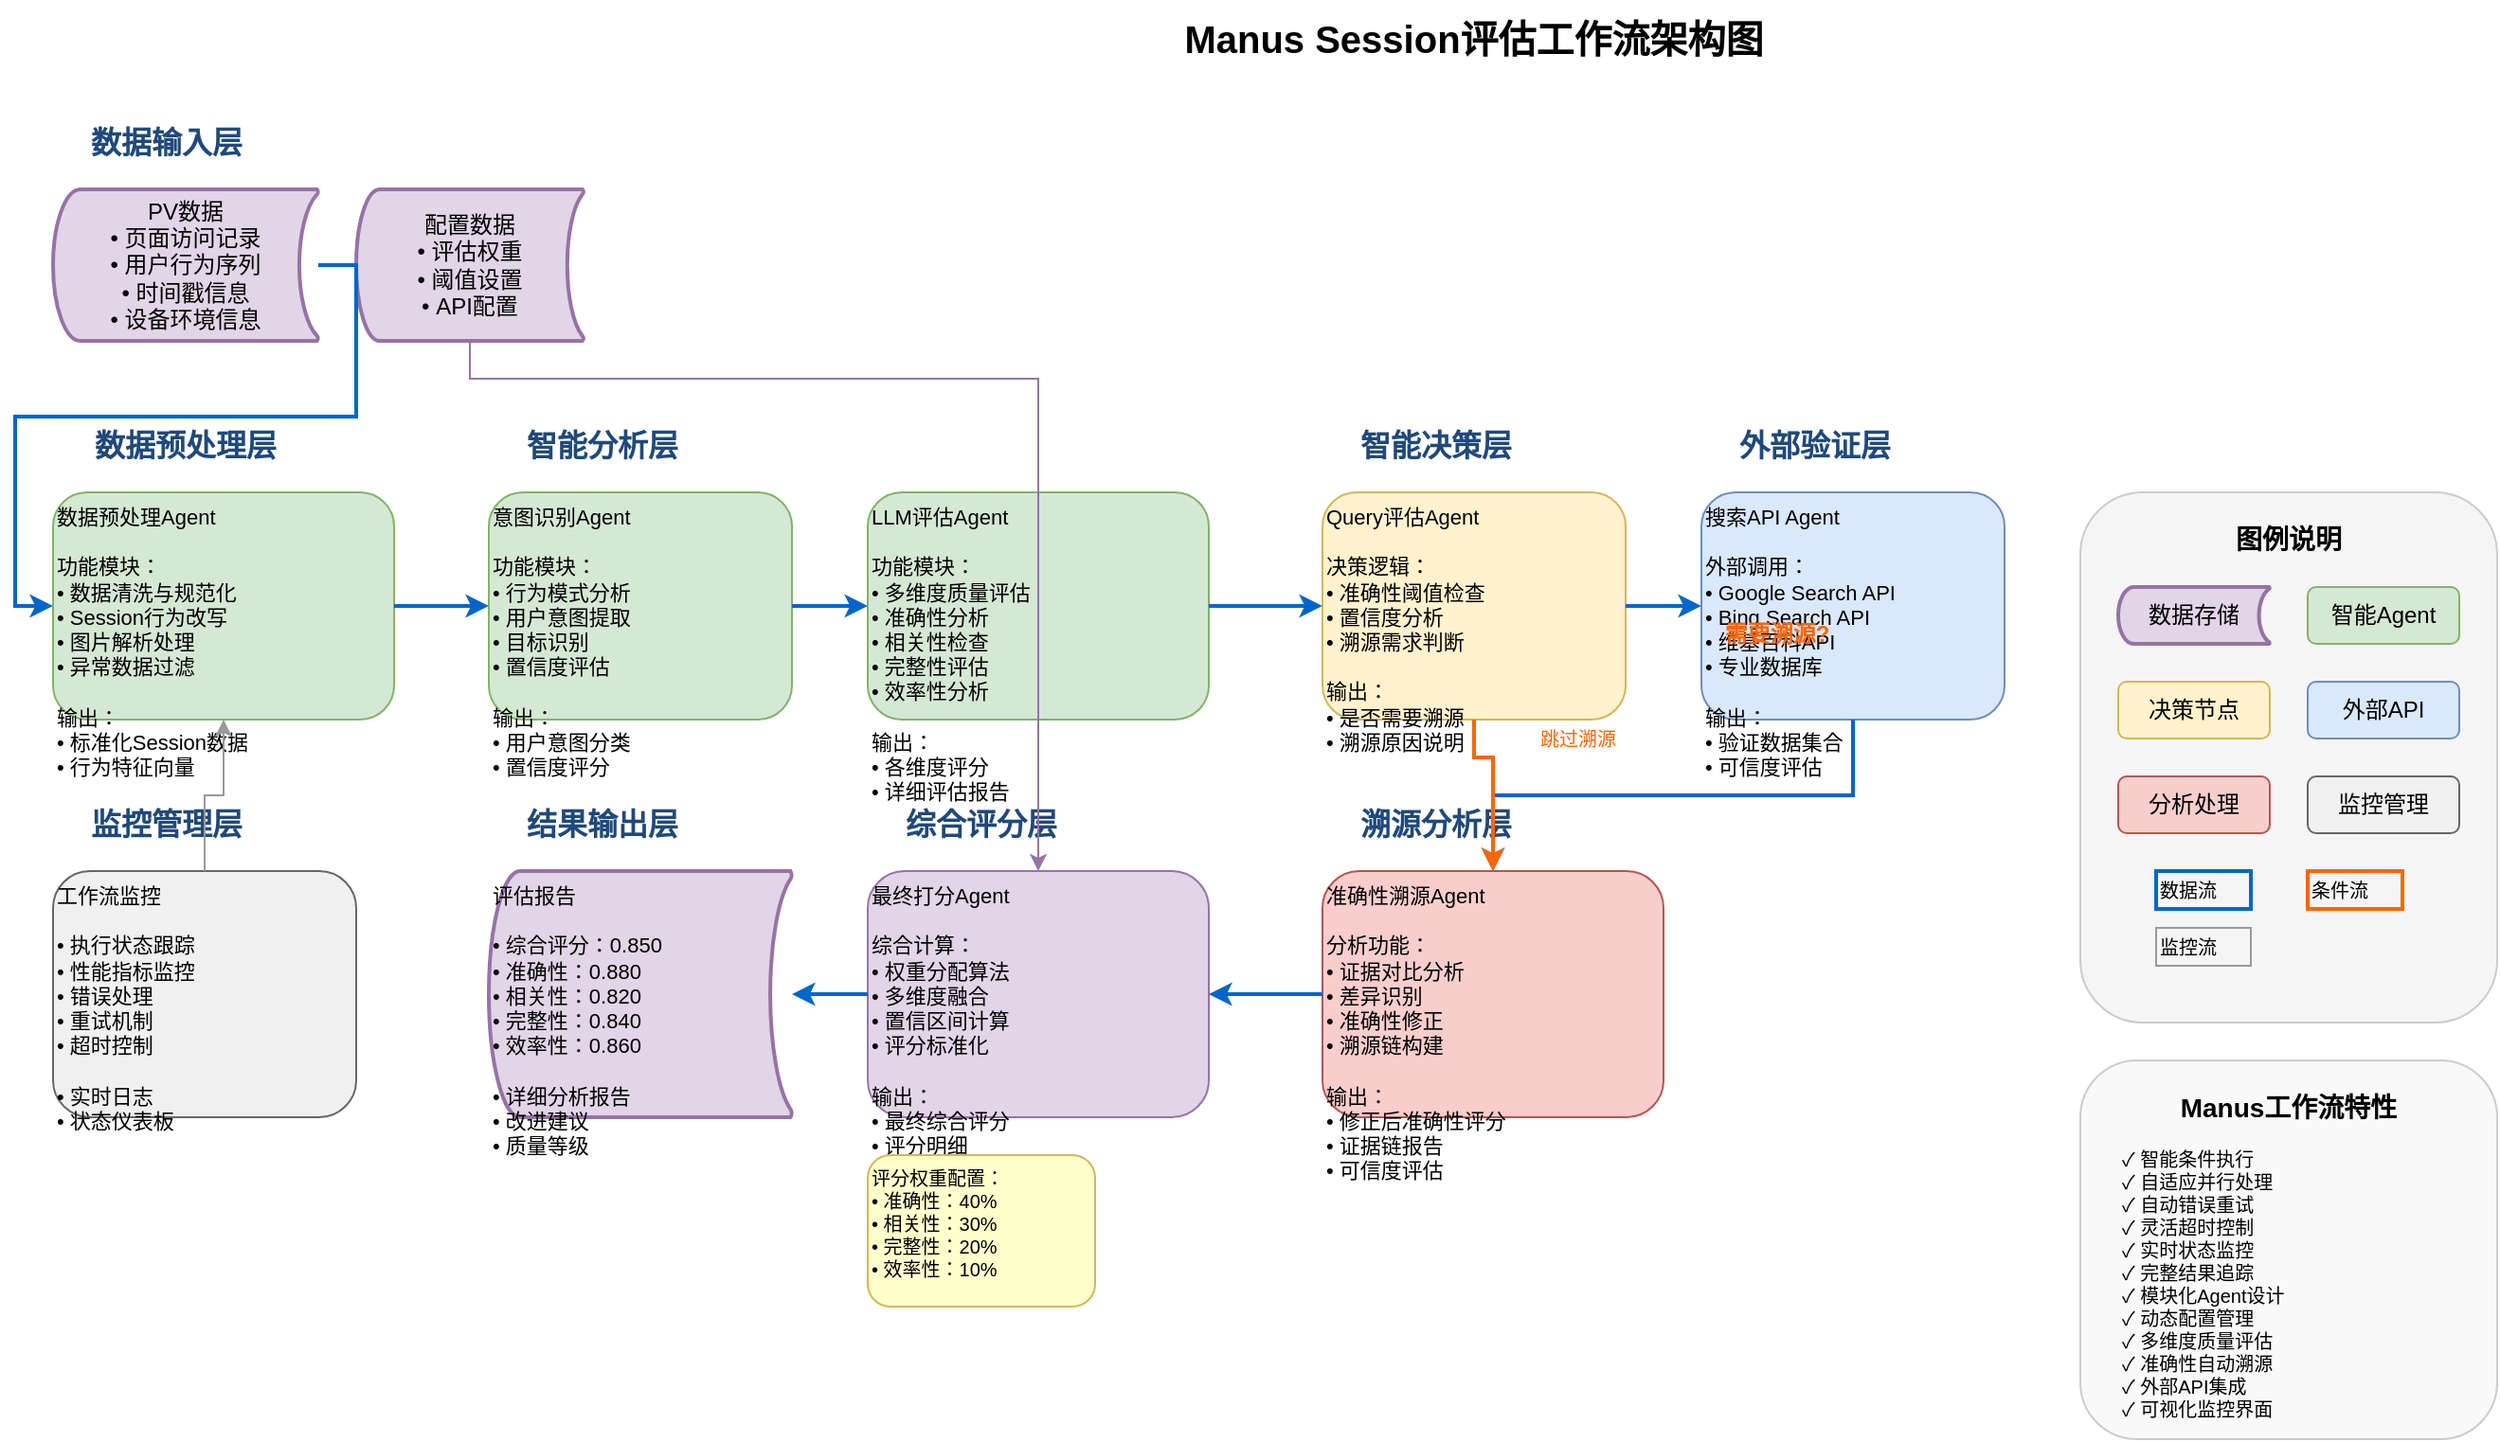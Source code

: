 <mxfile version="22.1.16">
  <diagram name="Manus Session评估工作流架构" id="manus_architecture">
    <mxGraphModel dx="1400" dy="900" grid="1" gridSize="10" guides="1" tooltips="1" connect="1" arrows="1" fold="1" page="1" pageScale="1" pageWidth="1600" pageHeight="1000" math="0" shadow="0">
      <root>
        <mxCell id="0" />
        <mxCell id="1" parent="0" />

        <!-- 标题 -->
        <mxCell id="title" value="Manus Session评估工作流架构图" style="text;html=1;strokeColor=none;fillColor=none;align=center;verticalAlign=middle;whiteSpace=wrap;rounded=0;fontSize=20;fontStyle=1;" vertex="1" parent="1">
          <mxGeometry x="600" y="20" width="400" height="40" as="geometry" />
        </mxCell>

        <!-- 第一层：数据输入层 -->
        <mxCell id="data_layer_title" value="数据输入层" style="text;html=1;strokeColor=none;fillColor=none;align=center;verticalAlign=middle;whiteSpace=wrap;rounded=0;fontSize=16;fontStyle=1;fontColor=#1f497d;" vertex="1" parent="1">
          <mxGeometry x="50" y="80" width="120" height="30" as="geometry" />
        </mxCell>

        <mxCell id="pv_data" value="PV数据&#xa;• 页面访问记录&#xa;• 用户行为序列&#xa;• 时间戳信息&#xa;• 设备环境信息" style="strokeWidth=2;html=1;shape=mxgraph.flowchart.stored_data;whiteSpace=wrap;fillColor=#e1d5e7;strokeColor=#9673a6;fontSize=12;" vertex="1" parent="1">
          <mxGeometry x="50" y="120" width="140" height="80" as="geometry" />
        </mxCell>

        <mxCell id="config_data" value="配置数据&#xa;• 评估权重&#xa;• 阈值设置&#xa;• API配置" style="strokeWidth=2;html=1;shape=mxgraph.flowchart.stored_data;whiteSpace=wrap;fillColor=#e1d5e7;strokeColor=#9673a6;fontSize=12;" vertex="1" parent="1">
          <mxGeometry x="210" y="120" width="120" height="80" as="geometry" />
        </mxCell>

        <!-- 第二层：预处理层 -->
        <mxCell id="preprocessing_layer_title" value="数据预处理层" style="text;html=1;strokeColor=none;fillColor=none;align=center;verticalAlign=middle;whiteSpace=wrap;rounded=0;fontSize=16;fontStyle=1;fontColor=#1f497d;" vertex="1" parent="1">
          <mxGeometry x="50" y="240" width="140" height="30" as="geometry" />
        </mxCell>

        <mxCell id="data_preprocessing_agent" value="数据预处理Agent&#xa;&#xa;功能模块：&#xa;• 数据清洗与规范化&#xa;• Session行为改写&#xa;• 图片解析处理&#xa;• 异常数据过滤&#xa;&#xa;输出：&#xa;• 标准化Session数据&#xa;• 行为特征向量" style="rounded=1;whiteSpace=wrap;html=1;fillColor=#d5e8d4;strokeColor=#82b366;fontSize=11;align=left;verticalAlign=top;" vertex="1" parent="1">
          <mxGeometry x="50" y="280" width="180" height="120" as="geometry" />
        </mxCell>

        <!-- 第三层：分析层 -->
        <mxCell id="analysis_layer_title" value="智能分析层" style="text;html=1;strokeColor=none;fillColor=none;align=center;verticalAlign=middle;whiteSpace=wrap;rounded=0;fontSize=16;fontStyle=1;fontColor=#1f497d;" vertex="1" parent="1">
          <mxGeometry x="280" y="240" width="120" height="30" as="geometry" />
        </mxCell>

        <mxCell id="intent_recognition_agent" value="意图识别Agent&#xa;&#xa;功能模块：&#xa;• 行为模式分析&#xa;• 用户意图提取&#xa;• 目标识别&#xa;• 置信度评估&#xa;&#xa;输出：&#xa;• 用户意图分类&#xa;• 置信度评分" style="rounded=1;whiteSpace=wrap;html=1;fillColor=#d5e8d4;strokeColor=#82b366;fontSize=11;align=left;verticalAlign=top;" vertex="1" parent="1">
          <mxGeometry x="280" y="280" width="160" height="120" as="geometry" />
        </mxCell>

        <mxCell id="llm_evaluation_agent" value="LLM评估Agent&#xa;&#xa;功能模块：&#xa;• 多维度质量评估&#xa;• 准确性分析&#xa;• 相关性检查&#xa;• 完整性评估&#xa;• 效率性分析&#xa;&#xa;输出：&#xa;• 各维度评分&#xa;• 详细评估报告" style="rounded=1;whiteSpace=wrap;html=1;fillColor=#d5e8d4;strokeColor=#82b366;fontSize=11;align=left;verticalAlign=top;" vertex="1" parent="1">
          <mxGeometry x="480" y="280" width="180" height="120" as="geometry" />
        </mxCell>

        <!-- 第四层：决策层 -->
        <mxCell id="decision_layer_title" value="智能决策层" style="text;html=1;strokeColor=none;fillColor=none;align=center;verticalAlign=middle;whiteSpace=wrap;rounded=0;fontSize=16;fontStyle=1;fontColor=#1f497d;" vertex="1" parent="1">
          <mxGeometry x="720" y="240" width="120" height="30" as="geometry" />
        </mxCell>

        <mxCell id="query_assessment_agent" value="Query评估Agent&#xa;&#xa;决策逻辑：&#xa;• 准确性阈值检查&#xa;• 置信度分析&#xa;• 溯源需求判断&#xa;&#xa;输出：&#xa;• 是否需要溯源&#xa;• 溯源原因说明" style="rounded=1;whiteSpace=wrap;html=1;fillColor=#fff2cc;strokeColor=#d6b656;fontSize=11;align=left;verticalAlign=top;" vertex="1" parent="1">
          <mxGeometry x="720" y="280" width="160" height="120" as="geometry" />
        </mxCell>

        <!-- 第五层：验证层 -->
        <mxCell id="verification_layer_title" value="外部验证层" style="text;html=1;strokeColor=none;fillColor=none;align=center;verticalAlign=middle;whiteSpace=wrap;rounded=0;fontSize=16;fontStyle=1;fontColor=#1f497d;" vertex="1" parent="1">
          <mxGeometry x="920" y="240" width="120" height="30" as="geometry" />
        </mxCell>

        <mxCell id="search_api_agent" value="搜索API Agent&#xa;&#xa;外部调用：&#xa;• Google Search API&#xa;• Bing Search API&#xa;• 维基百科API&#xa;• 专业数据库&#xa;&#xa;输出：&#xa;• 验证数据集合&#xa;• 可信度评估" style="rounded=1;whiteSpace=wrap;html=1;fillColor=#dae8fc;strokeColor=#6c8ebf;fontSize=11;align=left;verticalAlign=top;" vertex="1" parent="1">
          <mxGeometry x="920" y="280" width="160" height="120" as="geometry" />
        </mxCell>

        <!-- 第六层：溯源分析层 -->
        <mxCell id="tracing_layer_title" value="溯源分析层" style="text;html=1;strokeColor=none;fillColor=none;align=center;verticalAlign=middle;whiteSpace=wrap;rounded=0;fontSize=16;fontStyle=1;fontColor=#1f497d;" vertex="1" parent="1">
          <mxGeometry x="720" y="440" width="120" height="30" as="geometry" />
        </mxCell>

        <mxCell id="accuracy_tracing_agent" value="准确性溯源Agent&#xa;&#xa;分析功能：&#xa;• 证据对比分析&#xa;• 差异识别&#xa;• 准确性修正&#xa;• 溯源链构建&#xa;&#xa;输出：&#xa;• 修正后准确性评分&#xa;• 证据链报告&#xa;• 可信度评估" style="rounded=1;whiteSpace=wrap;html=1;fillColor=#f8cecc;strokeColor=#b85450;fontSize=11;align=left;verticalAlign=top;" vertex="1" parent="1">
          <mxGeometry x="720" y="480" width="180" height="130" as="geometry" />
        </mxCell>

        <!-- 第七层：综合评分层 -->
        <mxCell id="scoring_layer_title" value="综合评分层" style="text;html=1;strokeColor=none;fillColor=none;align=center;verticalAlign=middle;whiteSpace=wrap;rounded=0;fontSize=16;fontStyle=1;fontColor=#1f497d;" vertex="1" parent="1">
          <mxGeometry x="480" y="440" width="120" height="30" as="geometry" />
        </mxCell>

        <mxCell id="final_scoring_agent" value="最终打分Agent&#xa;&#xa;综合计算：&#xa;• 权重分配算法&#xa;• 多维度融合&#xa;• 置信区间计算&#xa;• 评分标准化&#xa;&#xa;输出：&#xa;• 最终综合评分&#xa;• 评分明细&#xa;• 改进建议" style="rounded=1;whiteSpace=wrap;html=1;fillColor=#e1d5e7;strokeColor=#9673a6;fontSize=11;align=left;verticalAlign=top;" vertex="1" parent="1">
          <mxGeometry x="480" y="480" width="180" height="130" as="geometry" />
        </mxCell>

        <!-- 输出层 -->
        <mxCell id="output_layer_title" value="结果输出层" style="text;html=1;strokeColor=none;fillColor=none;align=center;verticalAlign=middle;whiteSpace=wrap;rounded=0;fontSize=16;fontStyle=1;fontColor=#1f497d;" vertex="1" parent="1">
          <mxGeometry x="280" y="440" width="120" height="30" as="geometry" />
        </mxCell>

        <mxCell id="evaluation_report" value="评估报告&#xa;&#xa;• 综合评分：0.850&#xa;• 准确性：0.880&#xa;• 相关性：0.820&#xa;• 完整性：0.840&#xa;• 效率性：0.860&#xa;&#xa;• 详细分析报告&#xa;• 改进建议&#xa;• 质量等级" style="strokeWidth=2;html=1;shape=mxgraph.flowchart.stored_data;whiteSpace=wrap;fillColor=#e1d5e7;strokeColor=#9673a6;fontSize=11;align=left;verticalAlign=top;" vertex="1" parent="1">
          <mxGeometry x="280" y="480" width="160" height="130" as="geometry" />
        </mxCell>

        <!-- 监控层 -->
        <mxCell id="monitoring_layer_title" value="监控管理层" style="text;html=1;strokeColor=none;fillColor=none;align=center;verticalAlign=middle;whiteSpace=wrap;rounded=0;fontSize=16;fontStyle=1;fontColor=#1f497d;" vertex="1" parent="1">
          <mxGeometry x="50" y="440" width="120" height="30" as="geometry" />
        </mxCell>

        <mxCell id="workflow_monitor" value="工作流监控&#xa;&#xa;• 执行状态跟踪&#xa;• 性能指标监控&#xa;• 错误处理&#xa;• 重试机制&#xa;• 超时控制&#xa;&#xa;• 实时日志&#xa;• 状态仪表板" style="rounded=1;whiteSpace=wrap;html=1;fillColor=#f0f0f0;strokeColor=#666666;fontSize=11;align=left;verticalAlign=top;" vertex="1" parent="1">
          <mxGeometry x="50" y="480" width="160" height="130" as="geometry" />
        </mxCell>

        <!-- 数据流连接线 -->
        <mxCell id="flow1" style="edgeStyle=orthogonalEdgeStyle;rounded=0;orthogonalLoop=1;jettySize=auto;html=1;exitX=1;exitY=0.5;exitDx=0;exitDy=0;exitPerimeter=0;entryX=0;entryY=0.5;entryDx=0;entryDy=0;strokeWidth=2;strokeColor=#0066CC;" edge="1" parent="1" source="pv_data" target="data_preprocessing_agent">
          <mxGeometry relative="1" as="geometry" />
        </mxCell>

        <mxCell id="flow2" style="edgeStyle=orthogonalEdgeStyle;rounded=0;orthogonalLoop=1;jettySize=auto;html=1;exitX=1;exitY=0.5;exitDx=0;exitDy=0;entryX=0;entryY=0.5;entryDx=0;entryDy=0;strokeWidth=2;strokeColor=#0066CC;" edge="1" parent="1" source="data_preprocessing_agent" target="intent_recognition_agent">
          <mxGeometry relative="1" as="geometry" />
        </mxCell>

        <mxCell id="flow3" style="edgeStyle=orthogonalEdgeStyle;rounded=0;orthogonalLoop=1;jettySize=auto;html=1;exitX=1;exitY=0.5;exitDx=0;exitDy=0;entryX=0;entryY=0.5;entryDx=0;entryDy=0;strokeWidth=2;strokeColor=#0066CC;" edge="1" parent="1" source="intent_recognition_agent" target="llm_evaluation_agent">
          <mxGeometry relative="1" as="geometry" />
        </mxCell>

        <mxCell id="flow4" style="edgeStyle=orthogonalEdgeStyle;rounded=0;orthogonalLoop=1;jettySize=auto;html=1;exitX=1;exitY=0.5;exitDx=0;exitDy=0;entryX=0;entryY=0.5;entryDx=0;entryDy=0;strokeWidth=2;strokeColor=#0066CC;" edge="1" parent="1" source="llm_evaluation_agent" target="query_assessment_agent">
          <mxGeometry relative="1" as="geometry" />
        </mxCell>

        <mxCell id="flow5" style="edgeStyle=orthogonalEdgeStyle;rounded=0;orthogonalLoop=1;jettySize=auto;html=1;exitX=1;exitY=0.5;exitDx=0;exitDy=0;entryX=0;entryY=0.5;entryDx=0;entryDy=0;strokeWidth=2;strokeColor=#0066CC;" edge="1" parent="1" source="query_assessment_agent" target="search_api_agent">
          <mxGeometry relative="1" as="geometry" />
        </mxCell>

        <mxCell id="flow6" style="edgeStyle=orthogonalEdgeStyle;rounded=0;orthogonalLoop=1;jettySize=auto;html=1;exitX=0.5;exitY=1;exitDx=0;exitDy=0;entryX=0.5;entryY=0;entryDx=0;entryDy=0;strokeWidth=2;strokeColor=#0066CC;" edge="1" parent="1" source="search_api_agent" target="accuracy_tracing_agent">
          <mxGeometry relative="1" as="geometry" />
        </mxCell>

        <mxCell id="flow7" style="edgeStyle=orthogonalEdgeStyle;rounded=0;orthogonalLoop=1;jettySize=auto;html=1;exitX=0;exitY=0.5;exitDx=0;exitDy=0;entryX=1;entryY=0.5;entryDx=0;entryDy=0;strokeWidth=2;strokeColor=#0066CC;" edge="1" parent="1" source="accuracy_tracing_agent" target="final_scoring_agent">
          <mxGeometry relative="1" as="geometry" />
        </mxCell>

        <mxCell id="flow8" style="edgeStyle=orthogonalEdgeStyle;rounded=0;orthogonalLoop=1;jettySize=auto;html=1;exitX=0;exitY=0.5;exitDx=0;exitDy=0;entryX=1;entryY=0.5;entryDx=0;entryDy=0;entryPerimeter=0;strokeWidth=2;strokeColor=#0066CC;" edge="1" parent="1" source="final_scoring_agent" target="evaluation_report">
          <mxGeometry relative="1" as="geometry" />
        </mxCell>

        <!-- 条件分支 -->
        <mxCell id="condition_branch" style="edgeStyle=orthogonalEdgeStyle;rounded=0;orthogonalLoop=1;jettySize=auto;html=1;exitX=0.5;exitY=1;exitDx=0;exitDy=0;entryX=0.5;entryY=0;entryDx=0;entryDy=0;strokeStyle=dashed;strokeWidth=2;strokeColor=#FF6600;" edge="1" parent="1" source="query_assessment_agent" target="accuracy_tracing_agent">
          <mxGeometry relative="1" as="geometry">
            <Array as="points">
              <mxPoint x="800" y="420" />
              <mxPoint x="810" y="420" />
            </Array>
          </mxGeometry>
        </mxCell>

        <!-- 监控连接 -->
        <mxCell id="monitor_flow1" style="edgeStyle=orthogonalEdgeStyle;rounded=0;orthogonalLoop=1;jettySize=auto;html=1;exitX=0.5;exitY=0;exitDx=0;exitDy=0;entryX=0.5;entryY=1;entryDx=0;entryDy=0;strokeStyle=dotted;strokeWidth=1;strokeColor=#999999;" edge="1" parent="1" source="workflow_monitor" target="data_preprocessing_agent">
          <mxGeometry relative="1" as="geometry" />
        </mxCell>

        <!-- 配置连接 -->
        <mxCell id="config_flow1" style="edgeStyle=orthogonalEdgeStyle;rounded=0;orthogonalLoop=1;jettySize=auto;html=1;exitX=0.5;exitY=1;exitDx=0;exitDy=0;exitPerimeter=0;entryX=0.5;entryY=0;entryDx=0;entryDy=0;strokeStyle=dotted;strokeWidth=1;strokeColor=#9673a6;" edge="1" parent="1" source="config_data" target="final_scoring_agent">
          <mxGeometry relative="1" as="geometry">
            <Array as="points">
              <mxPoint x="270" y="220" />
              <mxPoint x="570" y="220" />
            </Array>
          </mxGeometry>
        </mxCell>

        <!-- 标签说明 -->
        <mxCell id="condition_label" value="需要溯源?" style="text;html=1;strokeColor=none;fillColor=none;align=center;verticalAlign=middle;whiteSpace=wrap;rounded=0;fontStyle=1;fontSize=12;fontColor=#FF6600;" vertex="1" parent="1">
          <mxGeometry x="920" y="340" width="80" height="30" as="geometry" />
        </mxCell>

        <mxCell id="skip_label" value="跳过溯源" style="text;html=1;strokeColor=none;fillColor=none;align=center;verticalAlign=middle;whiteSpace=wrap;rounded=0;fontSize=10;fontColor=#FF6600;" vertex="1" parent="1">
          <mxGeometry x="820" y="400" width="70" height="20" as="geometry" />
        </mxCell>

        <!-- 图例 -->
        <mxCell id="legend_bg" value="" style="rounded=1;whiteSpace=wrap;html=1;fillColor=#f5f5f5;strokeColor=#cccccc;strokeWidth=1;" vertex="1" parent="1">
          <mxGeometry x="1120" y="280" width="220" height="280" as="geometry" />
        </mxCell>

        <mxCell id="legend_title" value="图例说明" style="text;html=1;strokeColor=none;fillColor=none;align=center;verticalAlign=middle;whiteSpace=wrap;rounded=0;fontStyle=1;fontSize=14;" vertex="1" parent="1">
          <mxGeometry x="1180" y="290" width="100" height="30" as="geometry" />
        </mxCell>

        <mxCell id="legend_data" value="数据存储" style="strokeWidth=2;html=1;shape=mxgraph.flowchart.stored_data;whiteSpace=wrap;fillColor=#e1d5e7;strokeColor=#9673a6;" vertex="1" parent="1">
          <mxGeometry x="1140" y="330" width="80" height="30" as="geometry" />
        </mxCell>

        <mxCell id="legend_agent" value="智能Agent" style="rounded=1;whiteSpace=wrap;html=1;fillColor=#d5e8d4;strokeColor=#82b366;" vertex="1" parent="1">
          <mxGeometry x="1240" y="330" width="80" height="30" as="geometry" />
        </mxCell>

        <mxCell id="legend_decision" value="决策节点" style="rounded=1;whiteSpace=wrap;html=1;fillColor=#fff2cc;strokeColor=#d6b656;" vertex="1" parent="1">
          <mxGeometry x="1140" y="380" width="80" height="30" as="geometry" />
        </mxCell>

        <mxCell id="legend_api" value="外部API" style="rounded=1;whiteSpace=wrap;html=1;fillColor=#dae8fc;strokeColor=#6c8ebf;" vertex="1" parent="1">
          <mxGeometry x="1240" y="380" width="80" height="30" as="geometry" />
        </mxCell>

        <mxCell id="legend_analysis" value="分析处理" style="rounded=1;whiteSpace=wrap;html=1;fillColor=#f8cecc;strokeColor=#b85450;" vertex="1" parent="1">
          <mxGeometry x="1140" y="430" width="80" height="30" as="geometry" />
        </mxCell>

        <mxCell id="legend_monitor" value="监控管理" style="rounded=1;whiteSpace=wrap;html=1;fillColor=#f0f0f0;strokeColor=#666666;" vertex="1" parent="1">
          <mxGeometry x="1240" y="430" width="80" height="30" as="geometry" />
        </mxCell>

        <mxCell id="legend_flow" value="数据流" style="text;html=1;strokeColor=#0066CC;fillColor=none;align=left;verticalAlign=middle;whiteSpace=wrap;rounded=0;fontSize=10;strokeWidth=2;" vertex="1" parent="1">
          <mxGeometry x="1160" y="480" width="50" height="20" as="geometry" />
        </mxCell>

        <mxCell id="legend_condition_flow" value="条件流" style="text;html=1;strokeColor=#FF6600;fillColor=none;align=left;verticalAlign=middle;whiteSpace=wrap;rounded=0;fontSize=10;strokeStyle=dashed;strokeWidth=2;" vertex="1" parent="1">
          <mxGeometry x="1240" y="480" width="50" height="20" as="geometry" />
        </mxCell>

        <mxCell id="legend_monitor_flow" value="监控流" style="text;html=1;strokeColor=#999999;fillColor=none;align=left;verticalAlign=middle;whiteSpace=wrap;rounded=0;fontSize=10;strokeStyle=dotted;strokeWidth=1;" vertex="1" parent="1">
          <mxGeometry x="1160" y="510" width="50" height="20" as="geometry" />
        </mxCell>

        <!-- 工作流特性说明 -->
        <mxCell id="features_bg" value="" style="rounded=1;whiteSpace=wrap;html=1;fillColor=#f9f9f9;strokeColor=#cccccc;strokeWidth=1;" vertex="1" parent="1">
          <mxGeometry x="1120" y="580" width="220" height="200" as="geometry" />
        </mxCell>

        <mxCell id="features_title" value="Manus工作流特性" style="text;html=1;strokeColor=none;fillColor=none;align=center;verticalAlign=middle;whiteSpace=wrap;rounded=0;fontStyle=1;fontSize=14;" vertex="1" parent="1">
          <mxGeometry x="1170" y="590" width="120" height="30" as="geometry" />
        </mxCell>

        <mxCell id="features_list" value="✓ 智能条件执行&#xa;✓ 自适应并行处理&#xa;✓ 自动错误重试&#xa;✓ 灵活超时控制&#xa;✓ 实时状态监控&#xa;✓ 完整结果追踪&#xa;✓ 模块化Agent设计&#xa;✓ 动态配置管理&#xa;✓ 多维度质量评估&#xa;✓ 准确性自动溯源&#xa;✓ 外部API集成&#xa;✓ 可视化监控界面" style="text;html=1;strokeColor=none;fillColor=none;align=left;verticalAlign=top;whiteSpace=wrap;rounded=0;fontSize=10;" vertex="1" parent="1">
          <mxGeometry x="1140" y="620" width="180" height="140" as="geometry" />
        </mxCell>

        <!-- 评分权重说明 -->
        <mxCell id="weights_text" value="评分权重配置：&#xa;• 准确性：40%&#xa;• 相关性：30%&#xa;• 完整性：20%&#xa;• 效率性：10%" style="text;html=1;strokeColor=none;fillColor=#ffffcc;align=left;verticalAlign=top;whiteSpace=wrap;rounded=1;fontSize=10;strokeColor=#d6b656;" vertex="1" parent="1">
          <mxGeometry x="480" y="630" width="120" height="80" as="geometry" />
        </mxCell>

      </root>
    </mxGraphModel>
  </diagram>
</mxfile>
